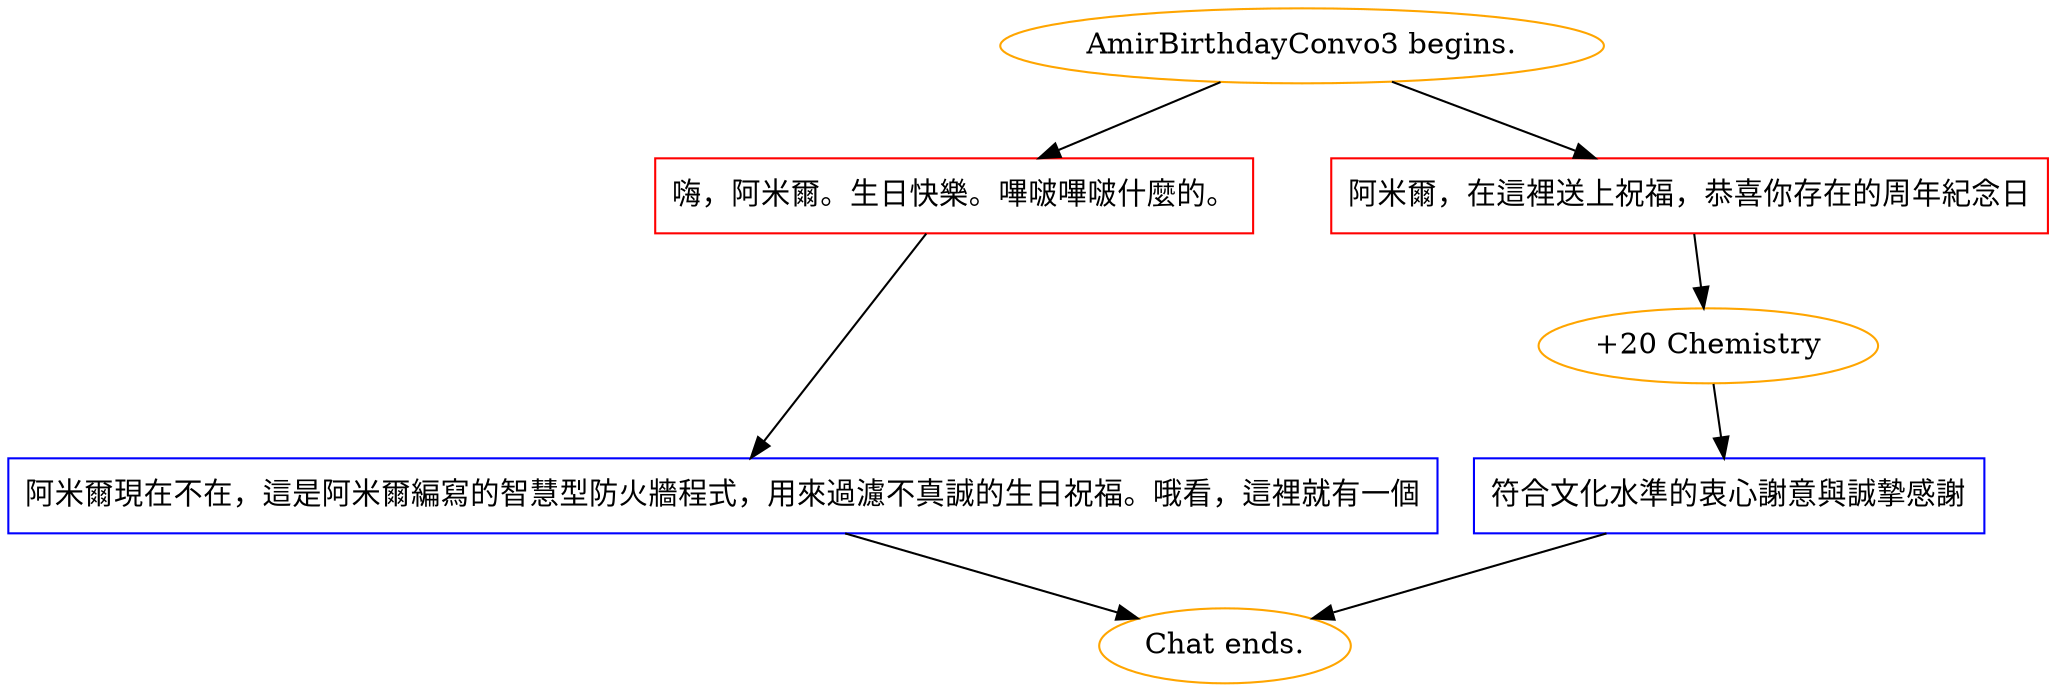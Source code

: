 digraph {
	"AmirBirthdayConvo3 begins." [color=orange];
		"AmirBirthdayConvo3 begins." -> j2999635032;
		"AmirBirthdayConvo3 begins." -> j391778966;
	j2999635032 [label="嗨，阿米爾。生日快樂。嗶啵嗶啵什麼的。",shape=box,color=red];
		j2999635032 -> j48188996;
	j391778966 [label="阿米爾，在這裡送上祝福，恭喜你存在的周年紀念日",shape=box,color=red];
		j391778966 -> j954278389;
	j48188996 [label="阿米爾現在不在，這是阿米爾編寫的智慧型防火牆程式，用來過濾不真誠的生日祝福。哦看，這裡就有一個",shape=box,color=blue];
		j48188996 -> "Chat ends.";
	j954278389 [label="+20 Chemistry",color=orange];
		j954278389 -> j2909935522;
	"Chat ends." [color=orange];
	j2909935522 [label="符合文化水準的衷心謝意與誠摯感謝",shape=box,color=blue];
		j2909935522 -> "Chat ends.";
}